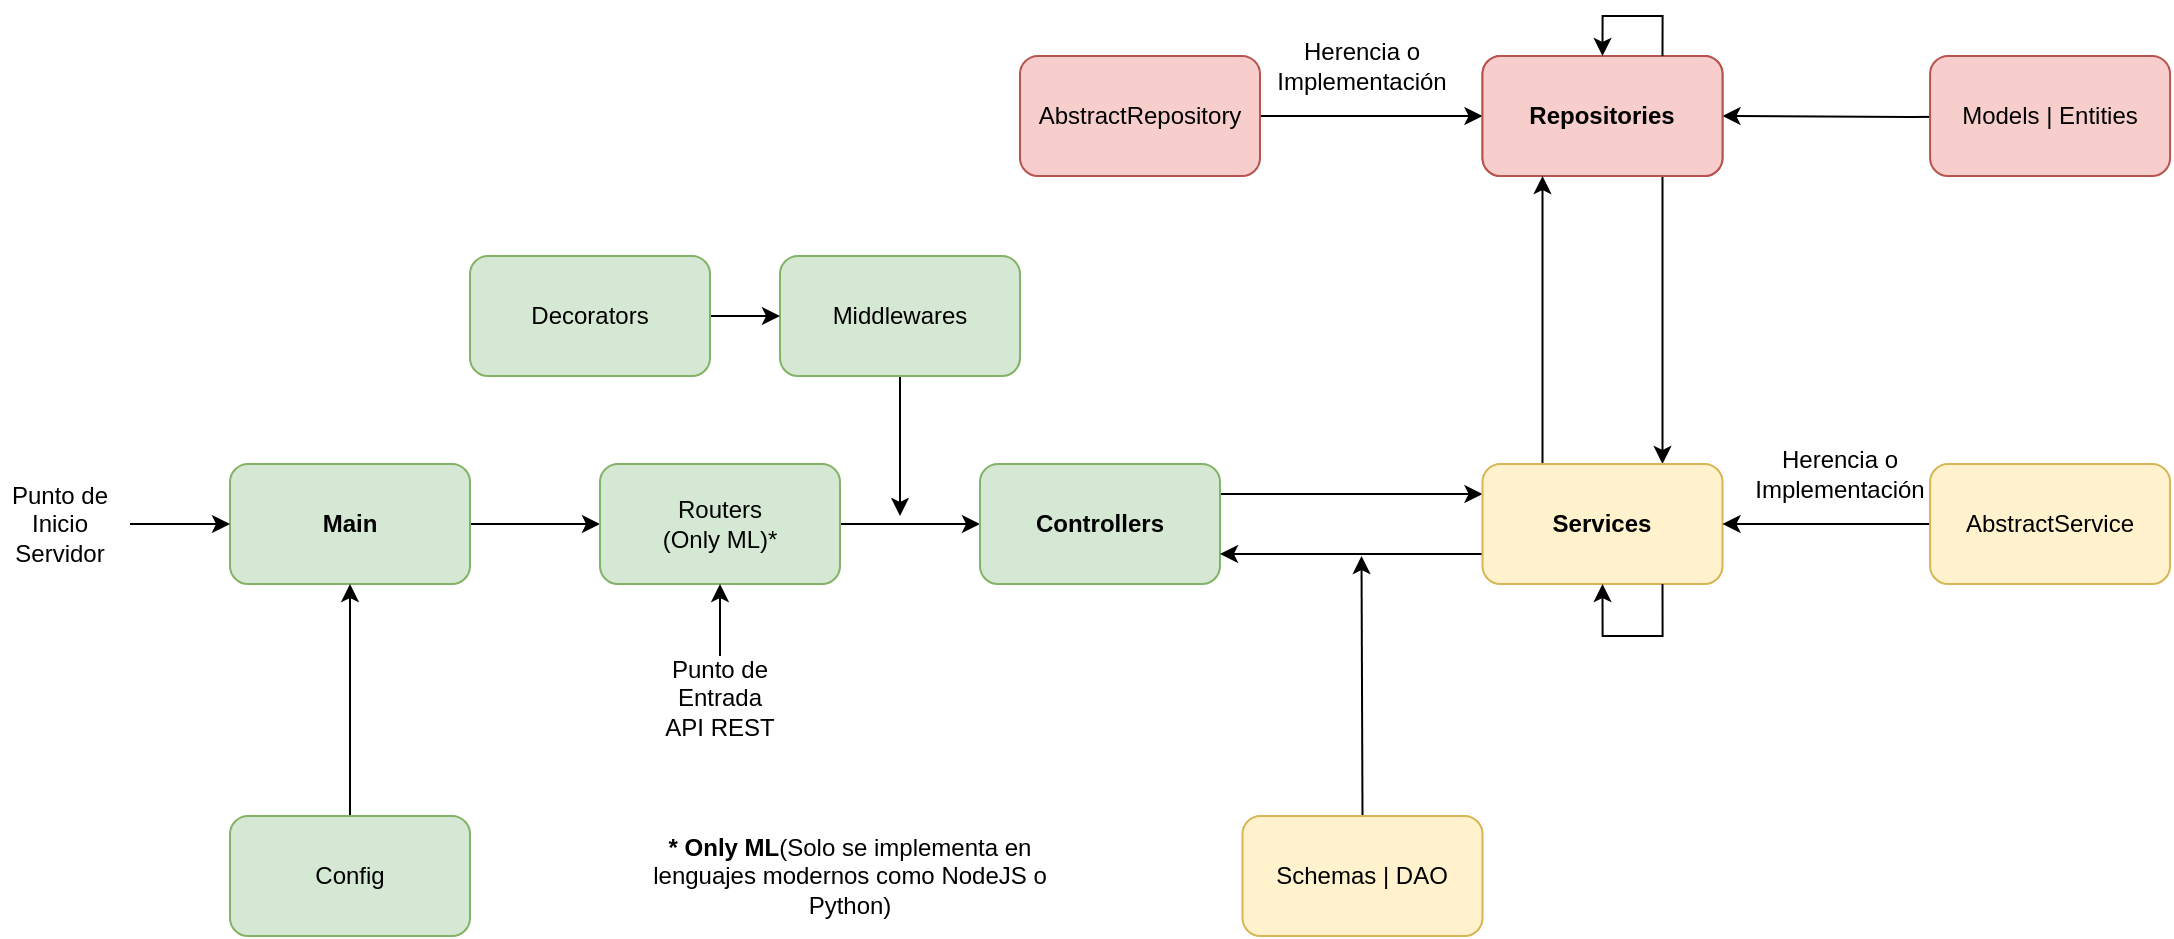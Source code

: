 <mxfile version="20.2.8" type="device"><diagram id="51lTZgHSf0oVo1fs5L9Z" name="Página-1"><mxGraphModel dx="1422" dy="865" grid="1" gridSize="10" guides="1" tooltips="1" connect="1" arrows="1" fold="1" page="1" pageScale="1" pageWidth="1169" pageHeight="827" math="0" shadow="0"><root><mxCell id="0"/><mxCell id="1" parent="0"/><mxCell id="33LpUi8AblB5EI1lXztS-10" style="edgeStyle=orthogonalEdgeStyle;rounded=0;orthogonalLoop=1;jettySize=auto;html=1;exitX=1;exitY=0.5;exitDx=0;exitDy=0;entryX=0;entryY=0.5;entryDx=0;entryDy=0;" parent="1" source="33LpUi8AblB5EI1lXztS-1" target="33LpUi8AblB5EI1lXztS-9" edge="1"><mxGeometry relative="1" as="geometry"/></mxCell><mxCell id="33LpUi8AblB5EI1lXztS-1" value="&lt;b&gt;Main&lt;/b&gt;" style="rounded=1;whiteSpace=wrap;html=1;fillColor=#d5e8d4;strokeColor=#82b366;" parent="1" vertex="1"><mxGeometry x="165" y="344" width="120" height="60" as="geometry"/></mxCell><mxCell id="33LpUi8AblB5EI1lXztS-2" value="" style="endArrow=classic;html=1;rounded=0;entryX=0;entryY=0.5;entryDx=0;entryDy=0;" parent="1" target="33LpUi8AblB5EI1lXztS-1" edge="1"><mxGeometry width="50" height="50" relative="1" as="geometry"><mxPoint x="115" y="374" as="sourcePoint"/><mxPoint x="525" y="364" as="targetPoint"/></mxGeometry></mxCell><mxCell id="33LpUi8AblB5EI1lXztS-3" value="Punto de Inicio Servidor" style="text;html=1;strokeColor=none;fillColor=none;align=center;verticalAlign=middle;whiteSpace=wrap;rounded=0;" parent="1" vertex="1"><mxGeometry x="50" y="348.5" width="60" height="51" as="geometry"/></mxCell><mxCell id="33LpUi8AblB5EI1lXztS-6" style="edgeStyle=orthogonalEdgeStyle;rounded=0;orthogonalLoop=1;jettySize=auto;html=1;exitX=0.5;exitY=0;exitDx=0;exitDy=0;entryX=0.5;entryY=1;entryDx=0;entryDy=0;" parent="1" source="33LpUi8AblB5EI1lXztS-4" target="33LpUi8AblB5EI1lXztS-1" edge="1"><mxGeometry relative="1" as="geometry"/></mxCell><mxCell id="33LpUi8AblB5EI1lXztS-4" value="&lt;span&gt;Config&lt;/span&gt;" style="rounded=1;whiteSpace=wrap;html=1;fillColor=#d5e8d4;strokeColor=#82b366;fontStyle=0" parent="1" vertex="1"><mxGeometry x="165" y="520" width="120" height="60" as="geometry"/></mxCell><mxCell id="33LpUi8AblB5EI1lXztS-14" style="edgeStyle=orthogonalEdgeStyle;rounded=0;orthogonalLoop=1;jettySize=auto;html=1;exitX=1;exitY=0.5;exitDx=0;exitDy=0;entryX=0;entryY=0.5;entryDx=0;entryDy=0;" parent="1" source="33LpUi8AblB5EI1lXztS-9" target="33LpUi8AblB5EI1lXztS-12" edge="1"><mxGeometry relative="1" as="geometry"/></mxCell><mxCell id="33LpUi8AblB5EI1lXztS-9" value="&lt;span&gt;Routers&lt;br&gt;(Only ML)*&lt;br&gt;&lt;/span&gt;" style="rounded=1;whiteSpace=wrap;html=1;fillColor=#d5e8d4;strokeColor=#82b366;fontStyle=0" parent="1" vertex="1"><mxGeometry x="350" y="344" width="120" height="60" as="geometry"/></mxCell><mxCell id="33LpUi8AblB5EI1lXztS-48" style="edgeStyle=orthogonalEdgeStyle;rounded=0;orthogonalLoop=1;jettySize=auto;html=1;exitX=1;exitY=0.25;exitDx=0;exitDy=0;entryX=0;entryY=0.25;entryDx=0;entryDy=0;fontColor=#000000;" parent="1" source="33LpUi8AblB5EI1lXztS-12" target="33LpUi8AblB5EI1lXztS-42" edge="1"><mxGeometry relative="1" as="geometry"/></mxCell><mxCell id="33LpUi8AblB5EI1lXztS-12" value="&lt;b&gt;Controllers&lt;/b&gt;" style="rounded=1;whiteSpace=wrap;html=1;fillColor=#d5e8d4;strokeColor=#82b366;" parent="1" vertex="1"><mxGeometry x="540" y="344" width="120" height="60" as="geometry"/></mxCell><mxCell id="33LpUi8AblB5EI1lXztS-50" style="edgeStyle=orthogonalEdgeStyle;rounded=0;orthogonalLoop=1;jettySize=auto;html=1;exitX=0.5;exitY=0;exitDx=0;exitDy=0;fontColor=#000000;" parent="1" source="33LpUi8AblB5EI1lXztS-19" edge="1"><mxGeometry relative="1" as="geometry"><mxPoint x="730.75" y="390.0" as="targetPoint"/></mxGeometry></mxCell><mxCell id="33LpUi8AblB5EI1lXztS-19" value="&lt;span&gt;Schemas | DAO&lt;/span&gt;" style="rounded=1;whiteSpace=wrap;html=1;fillColor=#fff2cc;strokeColor=#d6b656;fontStyle=0" parent="1" vertex="1"><mxGeometry x="671.25" y="520" width="120" height="60" as="geometry"/></mxCell><mxCell id="33LpUi8AblB5EI1lXztS-23" value="&lt;b&gt;Repositories&lt;/b&gt;" style="rounded=1;whiteSpace=wrap;html=1;fillColor=#f8cecc;strokeColor=#b85450;fontColor=#FF3333;" parent="1" vertex="1"><mxGeometry x="791.25" y="140" width="120" height="60" as="geometry"/></mxCell><mxCell id="33LpUi8AblB5EI1lXztS-30" value="Herencia o Implementación" style="text;html=1;strokeColor=none;fillColor=none;align=center;verticalAlign=middle;whiteSpace=wrap;rounded=0;" parent="1" vertex="1"><mxGeometry x="701.25" y="130" width="60" height="30" as="geometry"/></mxCell><mxCell id="33LpUi8AblB5EI1lXztS-33" style="edgeStyle=orthogonalEdgeStyle;rounded=0;orthogonalLoop=1;jettySize=auto;html=1;exitX=0;exitY=0.5;exitDx=0;exitDy=0;entryX=1;entryY=0.5;entryDx=0;entryDy=0;" parent="1" target="33LpUi8AblB5EI1lXztS-23" edge="1"><mxGeometry relative="1" as="geometry"><mxPoint x="1098.75" y="170" as="sourcePoint"/></mxGeometry></mxCell><mxCell id="33LpUi8AblB5EI1lXztS-32" value="&lt;font&gt;Models | Entities&lt;/font&gt;" style="rounded=1;whiteSpace=wrap;html=1;fillColor=#f8cecc;strokeColor=#b85450;fontColor=#000000;" parent="1" vertex="1"><mxGeometry x="1015.04" y="140" width="120" height="60" as="geometry"/></mxCell><mxCell id="33LpUi8AblB5EI1lXztS-45" style="edgeStyle=orthogonalEdgeStyle;rounded=0;orthogonalLoop=1;jettySize=auto;html=1;exitX=1;exitY=0.5;exitDx=0;exitDy=0;entryX=0;entryY=0.5;entryDx=0;entryDy=0;fontColor=#000000;" parent="1" source="33LpUi8AblB5EI1lXztS-35" target="33LpUi8AblB5EI1lXztS-36" edge="1"><mxGeometry relative="1" as="geometry"/></mxCell><mxCell id="33LpUi8AblB5EI1lXztS-35" value="AbstractRepository" style="rounded=1;whiteSpace=wrap;html=1;fillColor=#f8cecc;strokeColor=#b85450;fontColor=#000000;" parent="1" vertex="1"><mxGeometry x="560" y="140" width="120" height="60" as="geometry"/></mxCell><mxCell id="33LpUi8AblB5EI1lXztS-47" style="edgeStyle=orthogonalEdgeStyle;rounded=0;orthogonalLoop=1;jettySize=auto;html=1;exitX=0.75;exitY=1;exitDx=0;exitDy=0;entryX=0.75;entryY=0;entryDx=0;entryDy=0;fontColor=#000000;" parent="1" source="33LpUi8AblB5EI1lXztS-36" target="33LpUi8AblB5EI1lXztS-42" edge="1"><mxGeometry relative="1" as="geometry"/></mxCell><mxCell id="33LpUi8AblB5EI1lXztS-36" value="&lt;b&gt;Repositories&lt;/b&gt;" style="rounded=1;whiteSpace=wrap;html=1;fillColor=#f8cecc;strokeColor=#b85450;fontColor=#000000;" parent="1" vertex="1"><mxGeometry x="791.25" y="140" width="120" height="60" as="geometry"/></mxCell><mxCell id="33LpUi8AblB5EI1lXztS-46" style="edgeStyle=orthogonalEdgeStyle;rounded=0;orthogonalLoop=1;jettySize=auto;html=1;exitX=0.25;exitY=0;exitDx=0;exitDy=0;entryX=0.25;entryY=1;entryDx=0;entryDy=0;fontColor=#000000;" parent="1" source="33LpUi8AblB5EI1lXztS-42" target="33LpUi8AblB5EI1lXztS-36" edge="1"><mxGeometry relative="1" as="geometry"/></mxCell><mxCell id="33LpUi8AblB5EI1lXztS-49" style="edgeStyle=orthogonalEdgeStyle;rounded=0;orthogonalLoop=1;jettySize=auto;html=1;exitX=0;exitY=0.75;exitDx=0;exitDy=0;entryX=1;entryY=0.75;entryDx=0;entryDy=0;fontColor=#000000;" parent="1" source="33LpUi8AblB5EI1lXztS-42" target="33LpUi8AblB5EI1lXztS-12" edge="1"><mxGeometry relative="1" as="geometry"/></mxCell><mxCell id="33LpUi8AblB5EI1lXztS-42" value="&lt;b&gt;Services&lt;/b&gt;" style="rounded=1;whiteSpace=wrap;html=1;fillColor=#fff2cc;strokeColor=#d6b656;" parent="1" vertex="1"><mxGeometry x="791.25" y="344" width="120" height="60" as="geometry"/></mxCell><mxCell id="KwjIxknPlRJtY8rr0-Bg-1" value="" style="endArrow=classic;html=1;rounded=0;entryX=0.5;entryY=1;entryDx=0;entryDy=0;" parent="1" target="33LpUi8AblB5EI1lXztS-9" edge="1"><mxGeometry width="50" height="50" relative="1" as="geometry"><mxPoint x="410" y="440" as="sourcePoint"/><mxPoint x="610" y="400" as="targetPoint"/></mxGeometry></mxCell><mxCell id="KwjIxknPlRJtY8rr0-Bg-2" value="Punto de Entrada&lt;br&gt;API REST" style="text;html=1;strokeColor=none;fillColor=none;align=center;verticalAlign=middle;whiteSpace=wrap;rounded=0;" parent="1" vertex="1"><mxGeometry x="380" y="440" width="60" height="41" as="geometry"/></mxCell><mxCell id="KwjIxknPlRJtY8rr0-Bg-3" value="&lt;b&gt;* Only ML&lt;/b&gt;(Solo se implementa en lenguajes modernos como NodeJS o Python)" style="text;html=1;strokeColor=none;fillColor=none;align=center;verticalAlign=middle;whiteSpace=wrap;rounded=0;" parent="1" vertex="1"><mxGeometry x="365" y="525" width="220" height="50" as="geometry"/></mxCell><mxCell id="KwjIxknPlRJtY8rr0-Bg-5" style="edgeStyle=orthogonalEdgeStyle;rounded=0;orthogonalLoop=1;jettySize=auto;html=1;exitX=0;exitY=0.5;exitDx=0;exitDy=0;entryX=1;entryY=0.5;entryDx=0;entryDy=0;" parent="1" source="KwjIxknPlRJtY8rr0-Bg-4" target="33LpUi8AblB5EI1lXztS-42" edge="1"><mxGeometry relative="1" as="geometry"/></mxCell><mxCell id="KwjIxknPlRJtY8rr0-Bg-4" value="AbstractService" style="rounded=1;whiteSpace=wrap;html=1;fillColor=#fff2cc;strokeColor=#d6b656;" parent="1" vertex="1"><mxGeometry x="1015.05" y="344" width="120" height="60" as="geometry"/></mxCell><mxCell id="KwjIxknPlRJtY8rr0-Bg-7" value="Herencia o Implementación" style="text;html=1;strokeColor=none;fillColor=none;align=center;verticalAlign=middle;whiteSpace=wrap;rounded=0;" parent="1" vertex="1"><mxGeometry x="940" y="334" width="60" height="30" as="geometry"/></mxCell><mxCell id="KwjIxknPlRJtY8rr0-Bg-8" style="edgeStyle=orthogonalEdgeStyle;rounded=0;orthogonalLoop=1;jettySize=auto;html=1;exitX=0.75;exitY=1;exitDx=0;exitDy=0;entryX=0.5;entryY=1;entryDx=0;entryDy=0;" parent="1" source="33LpUi8AblB5EI1lXztS-42" target="33LpUi8AblB5EI1lXztS-42" edge="1"><mxGeometry relative="1" as="geometry"><Array as="points"><mxPoint x="881" y="430"/><mxPoint x="851" y="430"/></Array></mxGeometry></mxCell><mxCell id="KwjIxknPlRJtY8rr0-Bg-9" style="edgeStyle=orthogonalEdgeStyle;rounded=0;orthogonalLoop=1;jettySize=auto;html=1;exitX=0.75;exitY=0;exitDx=0;exitDy=0;entryX=0.5;entryY=0;entryDx=0;entryDy=0;" parent="1" source="33LpUi8AblB5EI1lXztS-36" target="33LpUi8AblB5EI1lXztS-36" edge="1"><mxGeometry relative="1" as="geometry"><Array as="points"><mxPoint x="881" y="120"/><mxPoint x="851" y="120"/></Array></mxGeometry></mxCell><mxCell id="cYPp7EqseHP6WCUB2sZO-2" style="edgeStyle=orthogonalEdgeStyle;rounded=0;orthogonalLoop=1;jettySize=auto;html=1;exitX=0.5;exitY=1;exitDx=0;exitDy=0;" edge="1" parent="1" source="cYPp7EqseHP6WCUB2sZO-1"><mxGeometry relative="1" as="geometry"><mxPoint x="500" y="370" as="targetPoint"/></mxGeometry></mxCell><mxCell id="cYPp7EqseHP6WCUB2sZO-1" value="Middlewares" style="rounded=1;whiteSpace=wrap;html=1;fillColor=#d5e8d4;strokeColor=#82b366;" vertex="1" parent="1"><mxGeometry x="440" y="240" width="120" height="60" as="geometry"/></mxCell><mxCell id="cYPp7EqseHP6WCUB2sZO-4" style="edgeStyle=orthogonalEdgeStyle;rounded=0;orthogonalLoop=1;jettySize=auto;html=1;exitX=1;exitY=0.5;exitDx=0;exitDy=0;entryX=0;entryY=0.5;entryDx=0;entryDy=0;" edge="1" parent="1" source="cYPp7EqseHP6WCUB2sZO-3" target="cYPp7EqseHP6WCUB2sZO-1"><mxGeometry relative="1" as="geometry"/></mxCell><mxCell id="cYPp7EqseHP6WCUB2sZO-3" value="Decorators" style="rounded=1;whiteSpace=wrap;html=1;fillColor=#d5e8d4;strokeColor=#82b366;" vertex="1" parent="1"><mxGeometry x="285" y="240" width="120" height="60" as="geometry"/></mxCell></root></mxGraphModel></diagram></mxfile>